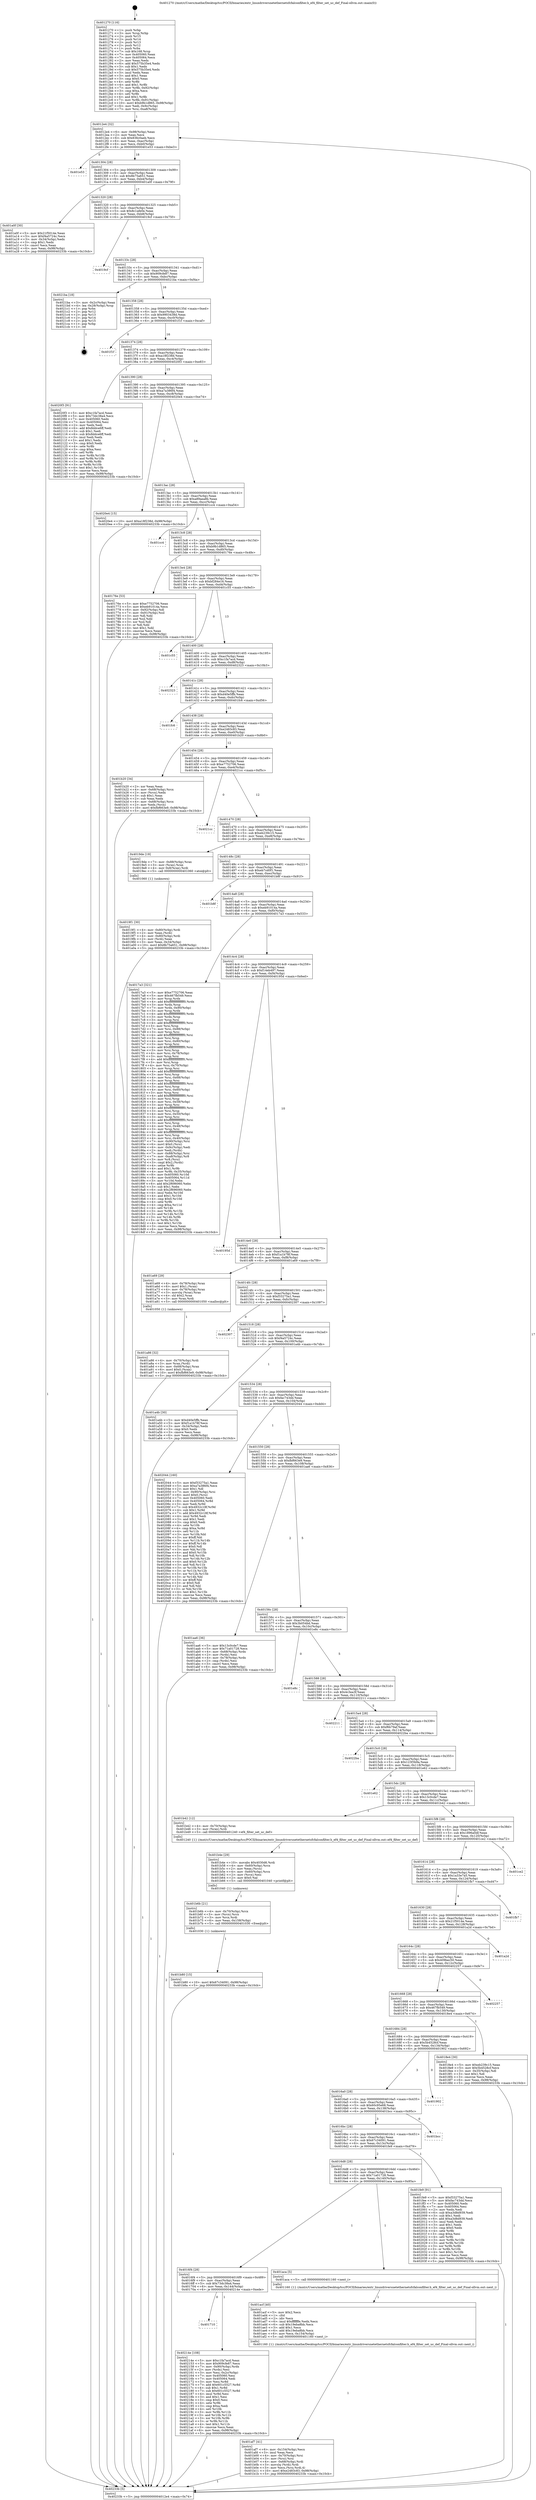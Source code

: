 digraph "0x401270" {
  label = "0x401270 (/mnt/c/Users/mathe/Desktop/tcc/POCII/binaries/extr_linuxdriversnetethernetsfcfalconfilter.h_ef4_filter_set_uc_def_Final-ollvm.out::main(0))"
  labelloc = "t"
  node[shape=record]

  Entry [label="",width=0.3,height=0.3,shape=circle,fillcolor=black,style=filled]
  "0x4012e4" [label="{
     0x4012e4 [32]\l
     | [instrs]\l
     &nbsp;&nbsp;0x4012e4 \<+6\>: mov -0x98(%rbp),%eax\l
     &nbsp;&nbsp;0x4012ea \<+2\>: mov %eax,%ecx\l
     &nbsp;&nbsp;0x4012ec \<+6\>: sub $0x836c0aeb,%ecx\l
     &nbsp;&nbsp;0x4012f2 \<+6\>: mov %eax,-0xac(%rbp)\l
     &nbsp;&nbsp;0x4012f8 \<+6\>: mov %ecx,-0xb0(%rbp)\l
     &nbsp;&nbsp;0x4012fe \<+6\>: je 0000000000401e53 \<main+0xbe3\>\l
  }"]
  "0x401e53" [label="{
     0x401e53\l
  }", style=dashed]
  "0x401304" [label="{
     0x401304 [28]\l
     | [instrs]\l
     &nbsp;&nbsp;0x401304 \<+5\>: jmp 0000000000401309 \<main+0x99\>\l
     &nbsp;&nbsp;0x401309 \<+6\>: mov -0xac(%rbp),%eax\l
     &nbsp;&nbsp;0x40130f \<+5\>: sub $0x8b75a651,%eax\l
     &nbsp;&nbsp;0x401314 \<+6\>: mov %eax,-0xb4(%rbp)\l
     &nbsp;&nbsp;0x40131a \<+6\>: je 0000000000401a0f \<main+0x79f\>\l
  }"]
  Exit [label="",width=0.3,height=0.3,shape=circle,fillcolor=black,style=filled,peripheries=2]
  "0x401a0f" [label="{
     0x401a0f [30]\l
     | [instrs]\l
     &nbsp;&nbsp;0x401a0f \<+5\>: mov $0x21f5014e,%eax\l
     &nbsp;&nbsp;0x401a14 \<+5\>: mov $0xf4a5724c,%ecx\l
     &nbsp;&nbsp;0x401a19 \<+3\>: mov -0x34(%rbp),%edx\l
     &nbsp;&nbsp;0x401a1c \<+3\>: cmp $0x1,%edx\l
     &nbsp;&nbsp;0x401a1f \<+3\>: cmovl %ecx,%eax\l
     &nbsp;&nbsp;0x401a22 \<+6\>: mov %eax,-0x98(%rbp)\l
     &nbsp;&nbsp;0x401a28 \<+5\>: jmp 000000000040233b \<main+0x10cb\>\l
  }"]
  "0x401320" [label="{
     0x401320 [28]\l
     | [instrs]\l
     &nbsp;&nbsp;0x401320 \<+5\>: jmp 0000000000401325 \<main+0xb5\>\l
     &nbsp;&nbsp;0x401325 \<+6\>: mov -0xac(%rbp),%eax\l
     &nbsp;&nbsp;0x40132b \<+5\>: sub $0x8c1afe0e,%eax\l
     &nbsp;&nbsp;0x401330 \<+6\>: mov %eax,-0xb8(%rbp)\l
     &nbsp;&nbsp;0x401336 \<+6\>: je 00000000004019cf \<main+0x75f\>\l
  }"]
  "0x401710" [label="{
     0x401710\l
  }", style=dashed]
  "0x4019cf" [label="{
     0x4019cf\l
  }", style=dashed]
  "0x40133c" [label="{
     0x40133c [28]\l
     | [instrs]\l
     &nbsp;&nbsp;0x40133c \<+5\>: jmp 0000000000401341 \<main+0xd1\>\l
     &nbsp;&nbsp;0x401341 \<+6\>: mov -0xac(%rbp),%eax\l
     &nbsp;&nbsp;0x401347 \<+5\>: sub $0x909cfe87,%eax\l
     &nbsp;&nbsp;0x40134c \<+6\>: mov %eax,-0xbc(%rbp)\l
     &nbsp;&nbsp;0x401352 \<+6\>: je 00000000004021ba \<main+0xf4a\>\l
  }"]
  "0x40214e" [label="{
     0x40214e [108]\l
     | [instrs]\l
     &nbsp;&nbsp;0x40214e \<+5\>: mov $0xc1fa7acd,%eax\l
     &nbsp;&nbsp;0x402153 \<+5\>: mov $0x909cfe87,%ecx\l
     &nbsp;&nbsp;0x402158 \<+7\>: mov -0x90(%rbp),%rdx\l
     &nbsp;&nbsp;0x40215f \<+2\>: mov (%rdx),%esi\l
     &nbsp;&nbsp;0x402161 \<+3\>: mov %esi,-0x2c(%rbp)\l
     &nbsp;&nbsp;0x402164 \<+7\>: mov 0x405060,%esi\l
     &nbsp;&nbsp;0x40216b \<+7\>: mov 0x405064,%edi\l
     &nbsp;&nbsp;0x402172 \<+3\>: mov %esi,%r8d\l
     &nbsp;&nbsp;0x402175 \<+7\>: add $0x601c5527,%r8d\l
     &nbsp;&nbsp;0x40217c \<+4\>: sub $0x1,%r8d\l
     &nbsp;&nbsp;0x402180 \<+7\>: sub $0x601c5527,%r8d\l
     &nbsp;&nbsp;0x402187 \<+4\>: imul %r8d,%esi\l
     &nbsp;&nbsp;0x40218b \<+3\>: and $0x1,%esi\l
     &nbsp;&nbsp;0x40218e \<+3\>: cmp $0x0,%esi\l
     &nbsp;&nbsp;0x402191 \<+4\>: sete %r9b\l
     &nbsp;&nbsp;0x402195 \<+3\>: cmp $0xa,%edi\l
     &nbsp;&nbsp;0x402198 \<+4\>: setl %r10b\l
     &nbsp;&nbsp;0x40219c \<+3\>: mov %r9b,%r11b\l
     &nbsp;&nbsp;0x40219f \<+3\>: and %r10b,%r11b\l
     &nbsp;&nbsp;0x4021a2 \<+3\>: xor %r10b,%r9b\l
     &nbsp;&nbsp;0x4021a5 \<+3\>: or %r9b,%r11b\l
     &nbsp;&nbsp;0x4021a8 \<+4\>: test $0x1,%r11b\l
     &nbsp;&nbsp;0x4021ac \<+3\>: cmovne %ecx,%eax\l
     &nbsp;&nbsp;0x4021af \<+6\>: mov %eax,-0x98(%rbp)\l
     &nbsp;&nbsp;0x4021b5 \<+5\>: jmp 000000000040233b \<main+0x10cb\>\l
  }"]
  "0x4021ba" [label="{
     0x4021ba [18]\l
     | [instrs]\l
     &nbsp;&nbsp;0x4021ba \<+3\>: mov -0x2c(%rbp),%eax\l
     &nbsp;&nbsp;0x4021bd \<+4\>: lea -0x28(%rbp),%rsp\l
     &nbsp;&nbsp;0x4021c1 \<+1\>: pop %rbx\l
     &nbsp;&nbsp;0x4021c2 \<+2\>: pop %r12\l
     &nbsp;&nbsp;0x4021c4 \<+2\>: pop %r13\l
     &nbsp;&nbsp;0x4021c6 \<+2\>: pop %r14\l
     &nbsp;&nbsp;0x4021c8 \<+2\>: pop %r15\l
     &nbsp;&nbsp;0x4021ca \<+1\>: pop %rbp\l
     &nbsp;&nbsp;0x4021cb \<+1\>: ret\l
  }"]
  "0x401358" [label="{
     0x401358 [28]\l
     | [instrs]\l
     &nbsp;&nbsp;0x401358 \<+5\>: jmp 000000000040135d \<main+0xed\>\l
     &nbsp;&nbsp;0x40135d \<+6\>: mov -0xac(%rbp),%eax\l
     &nbsp;&nbsp;0x401363 \<+5\>: sub $0x9903438d,%eax\l
     &nbsp;&nbsp;0x401368 \<+6\>: mov %eax,-0xc0(%rbp)\l
     &nbsp;&nbsp;0x40136e \<+6\>: je 0000000000401f1f \<main+0xcaf\>\l
  }"]
  "0x401b80" [label="{
     0x401b80 [15]\l
     | [instrs]\l
     &nbsp;&nbsp;0x401b80 \<+10\>: movl $0x67c34091,-0x98(%rbp)\l
     &nbsp;&nbsp;0x401b8a \<+5\>: jmp 000000000040233b \<main+0x10cb\>\l
  }"]
  "0x401f1f" [label="{
     0x401f1f\l
  }", style=dashed]
  "0x401374" [label="{
     0x401374 [28]\l
     | [instrs]\l
     &nbsp;&nbsp;0x401374 \<+5\>: jmp 0000000000401379 \<main+0x109\>\l
     &nbsp;&nbsp;0x401379 \<+6\>: mov -0xac(%rbp),%eax\l
     &nbsp;&nbsp;0x40137f \<+5\>: sub $0xa18f238d,%eax\l
     &nbsp;&nbsp;0x401384 \<+6\>: mov %eax,-0xc4(%rbp)\l
     &nbsp;&nbsp;0x40138a \<+6\>: je 00000000004020f3 \<main+0xe83\>\l
  }"]
  "0x401b6b" [label="{
     0x401b6b [21]\l
     | [instrs]\l
     &nbsp;&nbsp;0x401b6b \<+4\>: mov -0x70(%rbp),%rcx\l
     &nbsp;&nbsp;0x401b6f \<+3\>: mov (%rcx),%rcx\l
     &nbsp;&nbsp;0x401b72 \<+3\>: mov %rcx,%rdi\l
     &nbsp;&nbsp;0x401b75 \<+6\>: mov %eax,-0x158(%rbp)\l
     &nbsp;&nbsp;0x401b7b \<+5\>: call 0000000000401030 \<free@plt\>\l
     | [calls]\l
     &nbsp;&nbsp;0x401030 \{1\} (unknown)\l
  }"]
  "0x4020f3" [label="{
     0x4020f3 [91]\l
     | [instrs]\l
     &nbsp;&nbsp;0x4020f3 \<+5\>: mov $0xc1fa7acd,%eax\l
     &nbsp;&nbsp;0x4020f8 \<+5\>: mov $0x73dc38a4,%ecx\l
     &nbsp;&nbsp;0x4020fd \<+7\>: mov 0x405060,%edx\l
     &nbsp;&nbsp;0x402104 \<+7\>: mov 0x405064,%esi\l
     &nbsp;&nbsp;0x40210b \<+2\>: mov %edx,%edi\l
     &nbsp;&nbsp;0x40210d \<+6\>: add $0x8ddce6ff,%edi\l
     &nbsp;&nbsp;0x402113 \<+3\>: sub $0x1,%edi\l
     &nbsp;&nbsp;0x402116 \<+6\>: sub $0x8ddce6ff,%edi\l
     &nbsp;&nbsp;0x40211c \<+3\>: imul %edi,%edx\l
     &nbsp;&nbsp;0x40211f \<+3\>: and $0x1,%edx\l
     &nbsp;&nbsp;0x402122 \<+3\>: cmp $0x0,%edx\l
     &nbsp;&nbsp;0x402125 \<+4\>: sete %r8b\l
     &nbsp;&nbsp;0x402129 \<+3\>: cmp $0xa,%esi\l
     &nbsp;&nbsp;0x40212c \<+4\>: setl %r9b\l
     &nbsp;&nbsp;0x402130 \<+3\>: mov %r8b,%r10b\l
     &nbsp;&nbsp;0x402133 \<+3\>: and %r9b,%r10b\l
     &nbsp;&nbsp;0x402136 \<+3\>: xor %r9b,%r8b\l
     &nbsp;&nbsp;0x402139 \<+3\>: or %r8b,%r10b\l
     &nbsp;&nbsp;0x40213c \<+4\>: test $0x1,%r10b\l
     &nbsp;&nbsp;0x402140 \<+3\>: cmovne %ecx,%eax\l
     &nbsp;&nbsp;0x402143 \<+6\>: mov %eax,-0x98(%rbp)\l
     &nbsp;&nbsp;0x402149 \<+5\>: jmp 000000000040233b \<main+0x10cb\>\l
  }"]
  "0x401390" [label="{
     0x401390 [28]\l
     | [instrs]\l
     &nbsp;&nbsp;0x401390 \<+5\>: jmp 0000000000401395 \<main+0x125\>\l
     &nbsp;&nbsp;0x401395 \<+6\>: mov -0xac(%rbp),%eax\l
     &nbsp;&nbsp;0x40139b \<+5\>: sub $0xa7a386f4,%eax\l
     &nbsp;&nbsp;0x4013a0 \<+6\>: mov %eax,-0xc8(%rbp)\l
     &nbsp;&nbsp;0x4013a6 \<+6\>: je 00000000004020e4 \<main+0xe74\>\l
  }"]
  "0x401b4e" [label="{
     0x401b4e [29]\l
     | [instrs]\l
     &nbsp;&nbsp;0x401b4e \<+10\>: movabs $0x4030d6,%rdi\l
     &nbsp;&nbsp;0x401b58 \<+4\>: mov -0x60(%rbp),%rcx\l
     &nbsp;&nbsp;0x401b5c \<+2\>: mov %eax,(%rcx)\l
     &nbsp;&nbsp;0x401b5e \<+4\>: mov -0x60(%rbp),%rcx\l
     &nbsp;&nbsp;0x401b62 \<+2\>: mov (%rcx),%esi\l
     &nbsp;&nbsp;0x401b64 \<+2\>: mov $0x0,%al\l
     &nbsp;&nbsp;0x401b66 \<+5\>: call 0000000000401040 \<printf@plt\>\l
     | [calls]\l
     &nbsp;&nbsp;0x401040 \{1\} (unknown)\l
  }"]
  "0x4020e4" [label="{
     0x4020e4 [15]\l
     | [instrs]\l
     &nbsp;&nbsp;0x4020e4 \<+10\>: movl $0xa18f238d,-0x98(%rbp)\l
     &nbsp;&nbsp;0x4020ee \<+5\>: jmp 000000000040233b \<main+0x10cb\>\l
  }"]
  "0x4013ac" [label="{
     0x4013ac [28]\l
     | [instrs]\l
     &nbsp;&nbsp;0x4013ac \<+5\>: jmp 00000000004013b1 \<main+0x141\>\l
     &nbsp;&nbsp;0x4013b1 \<+6\>: mov -0xac(%rbp),%eax\l
     &nbsp;&nbsp;0x4013b7 \<+5\>: sub $0xa89aea8b,%eax\l
     &nbsp;&nbsp;0x4013bc \<+6\>: mov %eax,-0xcc(%rbp)\l
     &nbsp;&nbsp;0x4013c2 \<+6\>: je 0000000000401cc4 \<main+0xa54\>\l
  }"]
  "0x401af7" [label="{
     0x401af7 [41]\l
     | [instrs]\l
     &nbsp;&nbsp;0x401af7 \<+6\>: mov -0x154(%rbp),%ecx\l
     &nbsp;&nbsp;0x401afd \<+3\>: imul %eax,%ecx\l
     &nbsp;&nbsp;0x401b00 \<+4\>: mov -0x70(%rbp),%rsi\l
     &nbsp;&nbsp;0x401b04 \<+3\>: mov (%rsi),%rsi\l
     &nbsp;&nbsp;0x401b07 \<+4\>: mov -0x68(%rbp),%rdi\l
     &nbsp;&nbsp;0x401b0b \<+3\>: movslq (%rdi),%rdi\l
     &nbsp;&nbsp;0x401b0e \<+3\>: mov %ecx,(%rsi,%rdi,4)\l
     &nbsp;&nbsp;0x401b11 \<+10\>: movl $0xe2483c83,-0x98(%rbp)\l
     &nbsp;&nbsp;0x401b1b \<+5\>: jmp 000000000040233b \<main+0x10cb\>\l
  }"]
  "0x401cc4" [label="{
     0x401cc4\l
  }", style=dashed]
  "0x4013c8" [label="{
     0x4013c8 [28]\l
     | [instrs]\l
     &nbsp;&nbsp;0x4013c8 \<+5\>: jmp 00000000004013cd \<main+0x15d\>\l
     &nbsp;&nbsp;0x4013cd \<+6\>: mov -0xac(%rbp),%eax\l
     &nbsp;&nbsp;0x4013d3 \<+5\>: sub $0xb9b1d865,%eax\l
     &nbsp;&nbsp;0x4013d8 \<+6\>: mov %eax,-0xd0(%rbp)\l
     &nbsp;&nbsp;0x4013de \<+6\>: je 000000000040176e \<main+0x4fe\>\l
  }"]
  "0x401acf" [label="{
     0x401acf [40]\l
     | [instrs]\l
     &nbsp;&nbsp;0x401acf \<+5\>: mov $0x2,%ecx\l
     &nbsp;&nbsp;0x401ad4 \<+1\>: cltd\l
     &nbsp;&nbsp;0x401ad5 \<+2\>: idiv %ecx\l
     &nbsp;&nbsp;0x401ad7 \<+6\>: imul $0xfffffffe,%edx,%ecx\l
     &nbsp;&nbsp;0x401add \<+6\>: sub $0x19eba8bb,%ecx\l
     &nbsp;&nbsp;0x401ae3 \<+3\>: add $0x1,%ecx\l
     &nbsp;&nbsp;0x401ae6 \<+6\>: add $0x19eba8bb,%ecx\l
     &nbsp;&nbsp;0x401aec \<+6\>: mov %ecx,-0x154(%rbp)\l
     &nbsp;&nbsp;0x401af2 \<+5\>: call 0000000000401160 \<next_i\>\l
     | [calls]\l
     &nbsp;&nbsp;0x401160 \{1\} (/mnt/c/Users/mathe/Desktop/tcc/POCII/binaries/extr_linuxdriversnetethernetsfcfalconfilter.h_ef4_filter_set_uc_def_Final-ollvm.out::next_i)\l
  }"]
  "0x40176e" [label="{
     0x40176e [53]\l
     | [instrs]\l
     &nbsp;&nbsp;0x40176e \<+5\>: mov $0xe7752706,%eax\l
     &nbsp;&nbsp;0x401773 \<+5\>: mov $0xeb91014a,%ecx\l
     &nbsp;&nbsp;0x401778 \<+6\>: mov -0x92(%rbp),%dl\l
     &nbsp;&nbsp;0x40177e \<+7\>: mov -0x91(%rbp),%sil\l
     &nbsp;&nbsp;0x401785 \<+3\>: mov %dl,%dil\l
     &nbsp;&nbsp;0x401788 \<+3\>: and %sil,%dil\l
     &nbsp;&nbsp;0x40178b \<+3\>: xor %sil,%dl\l
     &nbsp;&nbsp;0x40178e \<+3\>: or %dl,%dil\l
     &nbsp;&nbsp;0x401791 \<+4\>: test $0x1,%dil\l
     &nbsp;&nbsp;0x401795 \<+3\>: cmovne %ecx,%eax\l
     &nbsp;&nbsp;0x401798 \<+6\>: mov %eax,-0x98(%rbp)\l
     &nbsp;&nbsp;0x40179e \<+5\>: jmp 000000000040233b \<main+0x10cb\>\l
  }"]
  "0x4013e4" [label="{
     0x4013e4 [28]\l
     | [instrs]\l
     &nbsp;&nbsp;0x4013e4 \<+5\>: jmp 00000000004013e9 \<main+0x179\>\l
     &nbsp;&nbsp;0x4013e9 \<+6\>: mov -0xac(%rbp),%eax\l
     &nbsp;&nbsp;0x4013ef \<+5\>: sub $0xbf284e16,%eax\l
     &nbsp;&nbsp;0x4013f4 \<+6\>: mov %eax,-0xd4(%rbp)\l
     &nbsp;&nbsp;0x4013fa \<+6\>: je 0000000000401c55 \<main+0x9e5\>\l
  }"]
  "0x40233b" [label="{
     0x40233b [5]\l
     | [instrs]\l
     &nbsp;&nbsp;0x40233b \<+5\>: jmp 00000000004012e4 \<main+0x74\>\l
  }"]
  "0x401270" [label="{
     0x401270 [116]\l
     | [instrs]\l
     &nbsp;&nbsp;0x401270 \<+1\>: push %rbp\l
     &nbsp;&nbsp;0x401271 \<+3\>: mov %rsp,%rbp\l
     &nbsp;&nbsp;0x401274 \<+2\>: push %r15\l
     &nbsp;&nbsp;0x401276 \<+2\>: push %r14\l
     &nbsp;&nbsp;0x401278 \<+2\>: push %r13\l
     &nbsp;&nbsp;0x40127a \<+2\>: push %r12\l
     &nbsp;&nbsp;0x40127c \<+1\>: push %rbx\l
     &nbsp;&nbsp;0x40127d \<+7\>: sub $0x168,%rsp\l
     &nbsp;&nbsp;0x401284 \<+7\>: mov 0x405060,%eax\l
     &nbsp;&nbsp;0x40128b \<+7\>: mov 0x405064,%ecx\l
     &nbsp;&nbsp;0x401292 \<+2\>: mov %eax,%edx\l
     &nbsp;&nbsp;0x401294 \<+6\>: add $0x575b35e4,%edx\l
     &nbsp;&nbsp;0x40129a \<+3\>: sub $0x1,%edx\l
     &nbsp;&nbsp;0x40129d \<+6\>: sub $0x575b35e4,%edx\l
     &nbsp;&nbsp;0x4012a3 \<+3\>: imul %edx,%eax\l
     &nbsp;&nbsp;0x4012a6 \<+3\>: and $0x1,%eax\l
     &nbsp;&nbsp;0x4012a9 \<+3\>: cmp $0x0,%eax\l
     &nbsp;&nbsp;0x4012ac \<+4\>: sete %r8b\l
     &nbsp;&nbsp;0x4012b0 \<+4\>: and $0x1,%r8b\l
     &nbsp;&nbsp;0x4012b4 \<+7\>: mov %r8b,-0x92(%rbp)\l
     &nbsp;&nbsp;0x4012bb \<+3\>: cmp $0xa,%ecx\l
     &nbsp;&nbsp;0x4012be \<+4\>: setl %r8b\l
     &nbsp;&nbsp;0x4012c2 \<+4\>: and $0x1,%r8b\l
     &nbsp;&nbsp;0x4012c6 \<+7\>: mov %r8b,-0x91(%rbp)\l
     &nbsp;&nbsp;0x4012cd \<+10\>: movl $0xb9b1d865,-0x98(%rbp)\l
     &nbsp;&nbsp;0x4012d7 \<+6\>: mov %edi,-0x9c(%rbp)\l
     &nbsp;&nbsp;0x4012dd \<+7\>: mov %rsi,-0xa8(%rbp)\l
  }"]
  "0x4016f4" [label="{
     0x4016f4 [28]\l
     | [instrs]\l
     &nbsp;&nbsp;0x4016f4 \<+5\>: jmp 00000000004016f9 \<main+0x489\>\l
     &nbsp;&nbsp;0x4016f9 \<+6\>: mov -0xac(%rbp),%eax\l
     &nbsp;&nbsp;0x4016ff \<+5\>: sub $0x73dc38a4,%eax\l
     &nbsp;&nbsp;0x401704 \<+6\>: mov %eax,-0x144(%rbp)\l
     &nbsp;&nbsp;0x40170a \<+6\>: je 000000000040214e \<main+0xede\>\l
  }"]
  "0x401c55" [label="{
     0x401c55\l
  }", style=dashed]
  "0x401400" [label="{
     0x401400 [28]\l
     | [instrs]\l
     &nbsp;&nbsp;0x401400 \<+5\>: jmp 0000000000401405 \<main+0x195\>\l
     &nbsp;&nbsp;0x401405 \<+6\>: mov -0xac(%rbp),%eax\l
     &nbsp;&nbsp;0x40140b \<+5\>: sub $0xc1fa7acd,%eax\l
     &nbsp;&nbsp;0x401410 \<+6\>: mov %eax,-0xd8(%rbp)\l
     &nbsp;&nbsp;0x401416 \<+6\>: je 0000000000402323 \<main+0x10b3\>\l
  }"]
  "0x401aca" [label="{
     0x401aca [5]\l
     | [instrs]\l
     &nbsp;&nbsp;0x401aca \<+5\>: call 0000000000401160 \<next_i\>\l
     | [calls]\l
     &nbsp;&nbsp;0x401160 \{1\} (/mnt/c/Users/mathe/Desktop/tcc/POCII/binaries/extr_linuxdriversnetethernetsfcfalconfilter.h_ef4_filter_set_uc_def_Final-ollvm.out::next_i)\l
  }"]
  "0x402323" [label="{
     0x402323\l
  }", style=dashed]
  "0x40141c" [label="{
     0x40141c [28]\l
     | [instrs]\l
     &nbsp;&nbsp;0x40141c \<+5\>: jmp 0000000000401421 \<main+0x1b1\>\l
     &nbsp;&nbsp;0x401421 \<+6\>: mov -0xac(%rbp),%eax\l
     &nbsp;&nbsp;0x401427 \<+5\>: sub $0xd40e5ffb,%eax\l
     &nbsp;&nbsp;0x40142c \<+6\>: mov %eax,-0xdc(%rbp)\l
     &nbsp;&nbsp;0x401432 \<+6\>: je 0000000000401fc6 \<main+0xd56\>\l
  }"]
  "0x4016d8" [label="{
     0x4016d8 [28]\l
     | [instrs]\l
     &nbsp;&nbsp;0x4016d8 \<+5\>: jmp 00000000004016dd \<main+0x46d\>\l
     &nbsp;&nbsp;0x4016dd \<+6\>: mov -0xac(%rbp),%eax\l
     &nbsp;&nbsp;0x4016e3 \<+5\>: sub $0x71a01728,%eax\l
     &nbsp;&nbsp;0x4016e8 \<+6\>: mov %eax,-0x140(%rbp)\l
     &nbsp;&nbsp;0x4016ee \<+6\>: je 0000000000401aca \<main+0x85a\>\l
  }"]
  "0x401fc6" [label="{
     0x401fc6\l
  }", style=dashed]
  "0x401438" [label="{
     0x401438 [28]\l
     | [instrs]\l
     &nbsp;&nbsp;0x401438 \<+5\>: jmp 000000000040143d \<main+0x1cd\>\l
     &nbsp;&nbsp;0x40143d \<+6\>: mov -0xac(%rbp),%eax\l
     &nbsp;&nbsp;0x401443 \<+5\>: sub $0xe2483c83,%eax\l
     &nbsp;&nbsp;0x401448 \<+6\>: mov %eax,-0xe0(%rbp)\l
     &nbsp;&nbsp;0x40144e \<+6\>: je 0000000000401b20 \<main+0x8b0\>\l
  }"]
  "0x401fe9" [label="{
     0x401fe9 [91]\l
     | [instrs]\l
     &nbsp;&nbsp;0x401fe9 \<+5\>: mov $0xf33275a1,%eax\l
     &nbsp;&nbsp;0x401fee \<+5\>: mov $0xfac743dd,%ecx\l
     &nbsp;&nbsp;0x401ff3 \<+7\>: mov 0x405060,%edx\l
     &nbsp;&nbsp;0x401ffa \<+7\>: mov 0x405064,%esi\l
     &nbsp;&nbsp;0x402001 \<+2\>: mov %edx,%edi\l
     &nbsp;&nbsp;0x402003 \<+6\>: sub $0xa3d8d939,%edi\l
     &nbsp;&nbsp;0x402009 \<+3\>: sub $0x1,%edi\l
     &nbsp;&nbsp;0x40200c \<+6\>: add $0xa3d8d939,%edi\l
     &nbsp;&nbsp;0x402012 \<+3\>: imul %edi,%edx\l
     &nbsp;&nbsp;0x402015 \<+3\>: and $0x1,%edx\l
     &nbsp;&nbsp;0x402018 \<+3\>: cmp $0x0,%edx\l
     &nbsp;&nbsp;0x40201b \<+4\>: sete %r8b\l
     &nbsp;&nbsp;0x40201f \<+3\>: cmp $0xa,%esi\l
     &nbsp;&nbsp;0x402022 \<+4\>: setl %r9b\l
     &nbsp;&nbsp;0x402026 \<+3\>: mov %r8b,%r10b\l
     &nbsp;&nbsp;0x402029 \<+3\>: and %r9b,%r10b\l
     &nbsp;&nbsp;0x40202c \<+3\>: xor %r9b,%r8b\l
     &nbsp;&nbsp;0x40202f \<+3\>: or %r8b,%r10b\l
     &nbsp;&nbsp;0x402032 \<+4\>: test $0x1,%r10b\l
     &nbsp;&nbsp;0x402036 \<+3\>: cmovne %ecx,%eax\l
     &nbsp;&nbsp;0x402039 \<+6\>: mov %eax,-0x98(%rbp)\l
     &nbsp;&nbsp;0x40203f \<+5\>: jmp 000000000040233b \<main+0x10cb\>\l
  }"]
  "0x401b20" [label="{
     0x401b20 [34]\l
     | [instrs]\l
     &nbsp;&nbsp;0x401b20 \<+2\>: xor %eax,%eax\l
     &nbsp;&nbsp;0x401b22 \<+4\>: mov -0x68(%rbp),%rcx\l
     &nbsp;&nbsp;0x401b26 \<+2\>: mov (%rcx),%edx\l
     &nbsp;&nbsp;0x401b28 \<+3\>: sub $0x1,%eax\l
     &nbsp;&nbsp;0x401b2b \<+2\>: sub %eax,%edx\l
     &nbsp;&nbsp;0x401b2d \<+4\>: mov -0x68(%rbp),%rcx\l
     &nbsp;&nbsp;0x401b31 \<+2\>: mov %edx,(%rcx)\l
     &nbsp;&nbsp;0x401b33 \<+10\>: movl $0xfbf663e9,-0x98(%rbp)\l
     &nbsp;&nbsp;0x401b3d \<+5\>: jmp 000000000040233b \<main+0x10cb\>\l
  }"]
  "0x401454" [label="{
     0x401454 [28]\l
     | [instrs]\l
     &nbsp;&nbsp;0x401454 \<+5\>: jmp 0000000000401459 \<main+0x1e9\>\l
     &nbsp;&nbsp;0x401459 \<+6\>: mov -0xac(%rbp),%eax\l
     &nbsp;&nbsp;0x40145f \<+5\>: sub $0xe7752706,%eax\l
     &nbsp;&nbsp;0x401464 \<+6\>: mov %eax,-0xe4(%rbp)\l
     &nbsp;&nbsp;0x40146a \<+6\>: je 00000000004021cc \<main+0xf5c\>\l
  }"]
  "0x4016bc" [label="{
     0x4016bc [28]\l
     | [instrs]\l
     &nbsp;&nbsp;0x4016bc \<+5\>: jmp 00000000004016c1 \<main+0x451\>\l
     &nbsp;&nbsp;0x4016c1 \<+6\>: mov -0xac(%rbp),%eax\l
     &nbsp;&nbsp;0x4016c7 \<+5\>: sub $0x67c34091,%eax\l
     &nbsp;&nbsp;0x4016cc \<+6\>: mov %eax,-0x13c(%rbp)\l
     &nbsp;&nbsp;0x4016d2 \<+6\>: je 0000000000401fe9 \<main+0xd79\>\l
  }"]
  "0x4021cc" [label="{
     0x4021cc\l
  }", style=dashed]
  "0x401470" [label="{
     0x401470 [28]\l
     | [instrs]\l
     &nbsp;&nbsp;0x401470 \<+5\>: jmp 0000000000401475 \<main+0x205\>\l
     &nbsp;&nbsp;0x401475 \<+6\>: mov -0xac(%rbp),%eax\l
     &nbsp;&nbsp;0x40147b \<+5\>: sub $0xeb239c15,%eax\l
     &nbsp;&nbsp;0x401480 \<+6\>: mov %eax,-0xe8(%rbp)\l
     &nbsp;&nbsp;0x401486 \<+6\>: je 00000000004019de \<main+0x76e\>\l
  }"]
  "0x401bcc" [label="{
     0x401bcc\l
  }", style=dashed]
  "0x4019de" [label="{
     0x4019de [19]\l
     | [instrs]\l
     &nbsp;&nbsp;0x4019de \<+7\>: mov -0x88(%rbp),%rax\l
     &nbsp;&nbsp;0x4019e5 \<+3\>: mov (%rax),%rax\l
     &nbsp;&nbsp;0x4019e8 \<+4\>: mov 0x8(%rax),%rdi\l
     &nbsp;&nbsp;0x4019ec \<+5\>: call 0000000000401060 \<atoi@plt\>\l
     | [calls]\l
     &nbsp;&nbsp;0x401060 \{1\} (unknown)\l
  }"]
  "0x40148c" [label="{
     0x40148c [28]\l
     | [instrs]\l
     &nbsp;&nbsp;0x40148c \<+5\>: jmp 0000000000401491 \<main+0x221\>\l
     &nbsp;&nbsp;0x401491 \<+6\>: mov -0xac(%rbp),%eax\l
     &nbsp;&nbsp;0x401497 \<+5\>: sub $0xeb7cd0f1,%eax\l
     &nbsp;&nbsp;0x40149c \<+6\>: mov %eax,-0xec(%rbp)\l
     &nbsp;&nbsp;0x4014a2 \<+6\>: je 0000000000401b8f \<main+0x91f\>\l
  }"]
  "0x4016a0" [label="{
     0x4016a0 [28]\l
     | [instrs]\l
     &nbsp;&nbsp;0x4016a0 \<+5\>: jmp 00000000004016a5 \<main+0x435\>\l
     &nbsp;&nbsp;0x4016a5 \<+6\>: mov -0xac(%rbp),%eax\l
     &nbsp;&nbsp;0x4016ab \<+5\>: sub $0x60c95e68,%eax\l
     &nbsp;&nbsp;0x4016b0 \<+6\>: mov %eax,-0x138(%rbp)\l
     &nbsp;&nbsp;0x4016b6 \<+6\>: je 0000000000401bcc \<main+0x95c\>\l
  }"]
  "0x401b8f" [label="{
     0x401b8f\l
  }", style=dashed]
  "0x4014a8" [label="{
     0x4014a8 [28]\l
     | [instrs]\l
     &nbsp;&nbsp;0x4014a8 \<+5\>: jmp 00000000004014ad \<main+0x23d\>\l
     &nbsp;&nbsp;0x4014ad \<+6\>: mov -0xac(%rbp),%eax\l
     &nbsp;&nbsp;0x4014b3 \<+5\>: sub $0xeb91014a,%eax\l
     &nbsp;&nbsp;0x4014b8 \<+6\>: mov %eax,-0xf0(%rbp)\l
     &nbsp;&nbsp;0x4014be \<+6\>: je 00000000004017a3 \<main+0x533\>\l
  }"]
  "0x401902" [label="{
     0x401902\l
  }", style=dashed]
  "0x4017a3" [label="{
     0x4017a3 [321]\l
     | [instrs]\l
     &nbsp;&nbsp;0x4017a3 \<+5\>: mov $0xe7752706,%eax\l
     &nbsp;&nbsp;0x4017a8 \<+5\>: mov $0x467fb549,%ecx\l
     &nbsp;&nbsp;0x4017ad \<+3\>: mov %rsp,%rdx\l
     &nbsp;&nbsp;0x4017b0 \<+4\>: add $0xfffffffffffffff0,%rdx\l
     &nbsp;&nbsp;0x4017b4 \<+3\>: mov %rdx,%rsp\l
     &nbsp;&nbsp;0x4017b7 \<+7\>: mov %rdx,-0x90(%rbp)\l
     &nbsp;&nbsp;0x4017be \<+3\>: mov %rsp,%rdx\l
     &nbsp;&nbsp;0x4017c1 \<+4\>: add $0xfffffffffffffff0,%rdx\l
     &nbsp;&nbsp;0x4017c5 \<+3\>: mov %rdx,%rsp\l
     &nbsp;&nbsp;0x4017c8 \<+3\>: mov %rsp,%rsi\l
     &nbsp;&nbsp;0x4017cb \<+4\>: add $0xfffffffffffffff0,%rsi\l
     &nbsp;&nbsp;0x4017cf \<+3\>: mov %rsi,%rsp\l
     &nbsp;&nbsp;0x4017d2 \<+7\>: mov %rsi,-0x88(%rbp)\l
     &nbsp;&nbsp;0x4017d9 \<+3\>: mov %rsp,%rsi\l
     &nbsp;&nbsp;0x4017dc \<+4\>: add $0xfffffffffffffff0,%rsi\l
     &nbsp;&nbsp;0x4017e0 \<+3\>: mov %rsi,%rsp\l
     &nbsp;&nbsp;0x4017e3 \<+4\>: mov %rsi,-0x80(%rbp)\l
     &nbsp;&nbsp;0x4017e7 \<+3\>: mov %rsp,%rsi\l
     &nbsp;&nbsp;0x4017ea \<+4\>: add $0xfffffffffffffff0,%rsi\l
     &nbsp;&nbsp;0x4017ee \<+3\>: mov %rsi,%rsp\l
     &nbsp;&nbsp;0x4017f1 \<+4\>: mov %rsi,-0x78(%rbp)\l
     &nbsp;&nbsp;0x4017f5 \<+3\>: mov %rsp,%rsi\l
     &nbsp;&nbsp;0x4017f8 \<+4\>: add $0xfffffffffffffff0,%rsi\l
     &nbsp;&nbsp;0x4017fc \<+3\>: mov %rsi,%rsp\l
     &nbsp;&nbsp;0x4017ff \<+4\>: mov %rsi,-0x70(%rbp)\l
     &nbsp;&nbsp;0x401803 \<+3\>: mov %rsp,%rsi\l
     &nbsp;&nbsp;0x401806 \<+4\>: add $0xfffffffffffffff0,%rsi\l
     &nbsp;&nbsp;0x40180a \<+3\>: mov %rsi,%rsp\l
     &nbsp;&nbsp;0x40180d \<+4\>: mov %rsi,-0x68(%rbp)\l
     &nbsp;&nbsp;0x401811 \<+3\>: mov %rsp,%rsi\l
     &nbsp;&nbsp;0x401814 \<+4\>: add $0xfffffffffffffff0,%rsi\l
     &nbsp;&nbsp;0x401818 \<+3\>: mov %rsi,%rsp\l
     &nbsp;&nbsp;0x40181b \<+4\>: mov %rsi,-0x60(%rbp)\l
     &nbsp;&nbsp;0x40181f \<+3\>: mov %rsp,%rsi\l
     &nbsp;&nbsp;0x401822 \<+4\>: add $0xfffffffffffffff0,%rsi\l
     &nbsp;&nbsp;0x401826 \<+3\>: mov %rsi,%rsp\l
     &nbsp;&nbsp;0x401829 \<+4\>: mov %rsi,-0x58(%rbp)\l
     &nbsp;&nbsp;0x40182d \<+3\>: mov %rsp,%rsi\l
     &nbsp;&nbsp;0x401830 \<+4\>: add $0xfffffffffffffff0,%rsi\l
     &nbsp;&nbsp;0x401834 \<+3\>: mov %rsi,%rsp\l
     &nbsp;&nbsp;0x401837 \<+4\>: mov %rsi,-0x50(%rbp)\l
     &nbsp;&nbsp;0x40183b \<+3\>: mov %rsp,%rsi\l
     &nbsp;&nbsp;0x40183e \<+4\>: add $0xfffffffffffffff0,%rsi\l
     &nbsp;&nbsp;0x401842 \<+3\>: mov %rsi,%rsp\l
     &nbsp;&nbsp;0x401845 \<+4\>: mov %rsi,-0x48(%rbp)\l
     &nbsp;&nbsp;0x401849 \<+3\>: mov %rsp,%rsi\l
     &nbsp;&nbsp;0x40184c \<+4\>: add $0xfffffffffffffff0,%rsi\l
     &nbsp;&nbsp;0x401850 \<+3\>: mov %rsi,%rsp\l
     &nbsp;&nbsp;0x401853 \<+4\>: mov %rsi,-0x40(%rbp)\l
     &nbsp;&nbsp;0x401857 \<+7\>: mov -0x90(%rbp),%rsi\l
     &nbsp;&nbsp;0x40185e \<+6\>: movl $0x0,(%rsi)\l
     &nbsp;&nbsp;0x401864 \<+6\>: mov -0x9c(%rbp),%edi\l
     &nbsp;&nbsp;0x40186a \<+2\>: mov %edi,(%rdx)\l
     &nbsp;&nbsp;0x40186c \<+7\>: mov -0x88(%rbp),%rsi\l
     &nbsp;&nbsp;0x401873 \<+7\>: mov -0xa8(%rbp),%r8\l
     &nbsp;&nbsp;0x40187a \<+3\>: mov %r8,(%rsi)\l
     &nbsp;&nbsp;0x40187d \<+3\>: cmpl $0x2,(%rdx)\l
     &nbsp;&nbsp;0x401880 \<+4\>: setne %r9b\l
     &nbsp;&nbsp;0x401884 \<+4\>: and $0x1,%r9b\l
     &nbsp;&nbsp;0x401888 \<+4\>: mov %r9b,-0x35(%rbp)\l
     &nbsp;&nbsp;0x40188c \<+8\>: mov 0x405060,%r10d\l
     &nbsp;&nbsp;0x401894 \<+8\>: mov 0x405064,%r11d\l
     &nbsp;&nbsp;0x40189c \<+3\>: mov %r10d,%ebx\l
     &nbsp;&nbsp;0x40189f \<+6\>: add $0x2f696060,%ebx\l
     &nbsp;&nbsp;0x4018a5 \<+3\>: sub $0x1,%ebx\l
     &nbsp;&nbsp;0x4018a8 \<+6\>: sub $0x2f696060,%ebx\l
     &nbsp;&nbsp;0x4018ae \<+4\>: imul %ebx,%r10d\l
     &nbsp;&nbsp;0x4018b2 \<+4\>: and $0x1,%r10d\l
     &nbsp;&nbsp;0x4018b6 \<+4\>: cmp $0x0,%r10d\l
     &nbsp;&nbsp;0x4018ba \<+4\>: sete %r9b\l
     &nbsp;&nbsp;0x4018be \<+4\>: cmp $0xa,%r11d\l
     &nbsp;&nbsp;0x4018c2 \<+4\>: setl %r14b\l
     &nbsp;&nbsp;0x4018c6 \<+3\>: mov %r9b,%r15b\l
     &nbsp;&nbsp;0x4018c9 \<+3\>: and %r14b,%r15b\l
     &nbsp;&nbsp;0x4018cc \<+3\>: xor %r14b,%r9b\l
     &nbsp;&nbsp;0x4018cf \<+3\>: or %r9b,%r15b\l
     &nbsp;&nbsp;0x4018d2 \<+4\>: test $0x1,%r15b\l
     &nbsp;&nbsp;0x4018d6 \<+3\>: cmovne %ecx,%eax\l
     &nbsp;&nbsp;0x4018d9 \<+6\>: mov %eax,-0x98(%rbp)\l
     &nbsp;&nbsp;0x4018df \<+5\>: jmp 000000000040233b \<main+0x10cb\>\l
  }"]
  "0x4014c4" [label="{
     0x4014c4 [28]\l
     | [instrs]\l
     &nbsp;&nbsp;0x4014c4 \<+5\>: jmp 00000000004014c9 \<main+0x259\>\l
     &nbsp;&nbsp;0x4014c9 \<+6\>: mov -0xac(%rbp),%eax\l
     &nbsp;&nbsp;0x4014cf \<+5\>: sub $0xf14eb497,%eax\l
     &nbsp;&nbsp;0x4014d4 \<+6\>: mov %eax,-0xf4(%rbp)\l
     &nbsp;&nbsp;0x4014da \<+6\>: je 000000000040195d \<main+0x6ed\>\l
  }"]
  "0x401a86" [label="{
     0x401a86 [32]\l
     | [instrs]\l
     &nbsp;&nbsp;0x401a86 \<+4\>: mov -0x70(%rbp),%rdi\l
     &nbsp;&nbsp;0x401a8a \<+3\>: mov %rax,(%rdi)\l
     &nbsp;&nbsp;0x401a8d \<+4\>: mov -0x68(%rbp),%rax\l
     &nbsp;&nbsp;0x401a91 \<+6\>: movl $0x0,(%rax)\l
     &nbsp;&nbsp;0x401a97 \<+10\>: movl $0xfbf663e9,-0x98(%rbp)\l
     &nbsp;&nbsp;0x401aa1 \<+5\>: jmp 000000000040233b \<main+0x10cb\>\l
  }"]
  "0x4019f1" [label="{
     0x4019f1 [30]\l
     | [instrs]\l
     &nbsp;&nbsp;0x4019f1 \<+4\>: mov -0x80(%rbp),%rdi\l
     &nbsp;&nbsp;0x4019f5 \<+2\>: mov %eax,(%rdi)\l
     &nbsp;&nbsp;0x4019f7 \<+4\>: mov -0x80(%rbp),%rdi\l
     &nbsp;&nbsp;0x4019fb \<+2\>: mov (%rdi),%eax\l
     &nbsp;&nbsp;0x4019fd \<+3\>: mov %eax,-0x34(%rbp)\l
     &nbsp;&nbsp;0x401a00 \<+10\>: movl $0x8b75a651,-0x98(%rbp)\l
     &nbsp;&nbsp;0x401a0a \<+5\>: jmp 000000000040233b \<main+0x10cb\>\l
  }"]
  "0x40195d" [label="{
     0x40195d\l
  }", style=dashed]
  "0x4014e0" [label="{
     0x4014e0 [28]\l
     | [instrs]\l
     &nbsp;&nbsp;0x4014e0 \<+5\>: jmp 00000000004014e5 \<main+0x275\>\l
     &nbsp;&nbsp;0x4014e5 \<+6\>: mov -0xac(%rbp),%eax\l
     &nbsp;&nbsp;0x4014eb \<+5\>: sub $0xf1a1b78f,%eax\l
     &nbsp;&nbsp;0x4014f0 \<+6\>: mov %eax,-0xf8(%rbp)\l
     &nbsp;&nbsp;0x4014f6 \<+6\>: je 0000000000401a69 \<main+0x7f9\>\l
  }"]
  "0x401684" [label="{
     0x401684 [28]\l
     | [instrs]\l
     &nbsp;&nbsp;0x401684 \<+5\>: jmp 0000000000401689 \<main+0x419\>\l
     &nbsp;&nbsp;0x401689 \<+6\>: mov -0xac(%rbp),%eax\l
     &nbsp;&nbsp;0x40168f \<+5\>: sub $0x5b4528cf,%eax\l
     &nbsp;&nbsp;0x401694 \<+6\>: mov %eax,-0x134(%rbp)\l
     &nbsp;&nbsp;0x40169a \<+6\>: je 0000000000401902 \<main+0x692\>\l
  }"]
  "0x401a69" [label="{
     0x401a69 [29]\l
     | [instrs]\l
     &nbsp;&nbsp;0x401a69 \<+4\>: mov -0x78(%rbp),%rax\l
     &nbsp;&nbsp;0x401a6d \<+6\>: movl $0x1,(%rax)\l
     &nbsp;&nbsp;0x401a73 \<+4\>: mov -0x78(%rbp),%rax\l
     &nbsp;&nbsp;0x401a77 \<+3\>: movslq (%rax),%rax\l
     &nbsp;&nbsp;0x401a7a \<+4\>: shl $0x2,%rax\l
     &nbsp;&nbsp;0x401a7e \<+3\>: mov %rax,%rdi\l
     &nbsp;&nbsp;0x401a81 \<+5\>: call 0000000000401050 \<malloc@plt\>\l
     | [calls]\l
     &nbsp;&nbsp;0x401050 \{1\} (unknown)\l
  }"]
  "0x4014fc" [label="{
     0x4014fc [28]\l
     | [instrs]\l
     &nbsp;&nbsp;0x4014fc \<+5\>: jmp 0000000000401501 \<main+0x291\>\l
     &nbsp;&nbsp;0x401501 \<+6\>: mov -0xac(%rbp),%eax\l
     &nbsp;&nbsp;0x401507 \<+5\>: sub $0xf33275a1,%eax\l
     &nbsp;&nbsp;0x40150c \<+6\>: mov %eax,-0xfc(%rbp)\l
     &nbsp;&nbsp;0x401512 \<+6\>: je 0000000000402307 \<main+0x1097\>\l
  }"]
  "0x4018e4" [label="{
     0x4018e4 [30]\l
     | [instrs]\l
     &nbsp;&nbsp;0x4018e4 \<+5\>: mov $0xeb239c15,%eax\l
     &nbsp;&nbsp;0x4018e9 \<+5\>: mov $0x5b4528cf,%ecx\l
     &nbsp;&nbsp;0x4018ee \<+3\>: mov -0x35(%rbp),%dl\l
     &nbsp;&nbsp;0x4018f1 \<+3\>: test $0x1,%dl\l
     &nbsp;&nbsp;0x4018f4 \<+3\>: cmovne %ecx,%eax\l
     &nbsp;&nbsp;0x4018f7 \<+6\>: mov %eax,-0x98(%rbp)\l
     &nbsp;&nbsp;0x4018fd \<+5\>: jmp 000000000040233b \<main+0x10cb\>\l
  }"]
  "0x402307" [label="{
     0x402307\l
  }", style=dashed]
  "0x401518" [label="{
     0x401518 [28]\l
     | [instrs]\l
     &nbsp;&nbsp;0x401518 \<+5\>: jmp 000000000040151d \<main+0x2ad\>\l
     &nbsp;&nbsp;0x40151d \<+6\>: mov -0xac(%rbp),%eax\l
     &nbsp;&nbsp;0x401523 \<+5\>: sub $0xf4a5724c,%eax\l
     &nbsp;&nbsp;0x401528 \<+6\>: mov %eax,-0x100(%rbp)\l
     &nbsp;&nbsp;0x40152e \<+6\>: je 0000000000401a4b \<main+0x7db\>\l
  }"]
  "0x401668" [label="{
     0x401668 [28]\l
     | [instrs]\l
     &nbsp;&nbsp;0x401668 \<+5\>: jmp 000000000040166d \<main+0x3fd\>\l
     &nbsp;&nbsp;0x40166d \<+6\>: mov -0xac(%rbp),%eax\l
     &nbsp;&nbsp;0x401673 \<+5\>: sub $0x467fb549,%eax\l
     &nbsp;&nbsp;0x401678 \<+6\>: mov %eax,-0x130(%rbp)\l
     &nbsp;&nbsp;0x40167e \<+6\>: je 00000000004018e4 \<main+0x674\>\l
  }"]
  "0x401a4b" [label="{
     0x401a4b [30]\l
     | [instrs]\l
     &nbsp;&nbsp;0x401a4b \<+5\>: mov $0xd40e5ffb,%eax\l
     &nbsp;&nbsp;0x401a50 \<+5\>: mov $0xf1a1b78f,%ecx\l
     &nbsp;&nbsp;0x401a55 \<+3\>: mov -0x34(%rbp),%edx\l
     &nbsp;&nbsp;0x401a58 \<+3\>: cmp $0x0,%edx\l
     &nbsp;&nbsp;0x401a5b \<+3\>: cmove %ecx,%eax\l
     &nbsp;&nbsp;0x401a5e \<+6\>: mov %eax,-0x98(%rbp)\l
     &nbsp;&nbsp;0x401a64 \<+5\>: jmp 000000000040233b \<main+0x10cb\>\l
  }"]
  "0x401534" [label="{
     0x401534 [28]\l
     | [instrs]\l
     &nbsp;&nbsp;0x401534 \<+5\>: jmp 0000000000401539 \<main+0x2c9\>\l
     &nbsp;&nbsp;0x401539 \<+6\>: mov -0xac(%rbp),%eax\l
     &nbsp;&nbsp;0x40153f \<+5\>: sub $0xfac743dd,%eax\l
     &nbsp;&nbsp;0x401544 \<+6\>: mov %eax,-0x104(%rbp)\l
     &nbsp;&nbsp;0x40154a \<+6\>: je 0000000000402044 \<main+0xdd4\>\l
  }"]
  "0x402257" [label="{
     0x402257\l
  }", style=dashed]
  "0x402044" [label="{
     0x402044 [160]\l
     | [instrs]\l
     &nbsp;&nbsp;0x402044 \<+5\>: mov $0xf33275a1,%eax\l
     &nbsp;&nbsp;0x402049 \<+5\>: mov $0xa7a386f4,%ecx\l
     &nbsp;&nbsp;0x40204e \<+2\>: mov $0x1,%dl\l
     &nbsp;&nbsp;0x402050 \<+7\>: mov -0x90(%rbp),%rsi\l
     &nbsp;&nbsp;0x402057 \<+6\>: movl $0x0,(%rsi)\l
     &nbsp;&nbsp;0x40205d \<+7\>: mov 0x405060,%edi\l
     &nbsp;&nbsp;0x402064 \<+8\>: mov 0x405064,%r8d\l
     &nbsp;&nbsp;0x40206c \<+3\>: mov %edi,%r9d\l
     &nbsp;&nbsp;0x40206f \<+7\>: sub $0x4932c18f,%r9d\l
     &nbsp;&nbsp;0x402076 \<+4\>: sub $0x1,%r9d\l
     &nbsp;&nbsp;0x40207a \<+7\>: add $0x4932c18f,%r9d\l
     &nbsp;&nbsp;0x402081 \<+4\>: imul %r9d,%edi\l
     &nbsp;&nbsp;0x402085 \<+3\>: and $0x1,%edi\l
     &nbsp;&nbsp;0x402088 \<+3\>: cmp $0x0,%edi\l
     &nbsp;&nbsp;0x40208b \<+4\>: sete %r10b\l
     &nbsp;&nbsp;0x40208f \<+4\>: cmp $0xa,%r8d\l
     &nbsp;&nbsp;0x402093 \<+4\>: setl %r11b\l
     &nbsp;&nbsp;0x402097 \<+3\>: mov %r10b,%bl\l
     &nbsp;&nbsp;0x40209a \<+3\>: xor $0xff,%bl\l
     &nbsp;&nbsp;0x40209d \<+3\>: mov %r11b,%r14b\l
     &nbsp;&nbsp;0x4020a0 \<+4\>: xor $0xff,%r14b\l
     &nbsp;&nbsp;0x4020a4 \<+3\>: xor $0x0,%dl\l
     &nbsp;&nbsp;0x4020a7 \<+3\>: mov %bl,%r15b\l
     &nbsp;&nbsp;0x4020aa \<+4\>: and $0x0,%r15b\l
     &nbsp;&nbsp;0x4020ae \<+3\>: and %dl,%r10b\l
     &nbsp;&nbsp;0x4020b1 \<+3\>: mov %r14b,%r12b\l
     &nbsp;&nbsp;0x4020b4 \<+4\>: and $0x0,%r12b\l
     &nbsp;&nbsp;0x4020b8 \<+3\>: and %dl,%r11b\l
     &nbsp;&nbsp;0x4020bb \<+3\>: or %r10b,%r15b\l
     &nbsp;&nbsp;0x4020be \<+3\>: or %r11b,%r12b\l
     &nbsp;&nbsp;0x4020c1 \<+3\>: xor %r12b,%r15b\l
     &nbsp;&nbsp;0x4020c4 \<+3\>: or %r14b,%bl\l
     &nbsp;&nbsp;0x4020c7 \<+3\>: xor $0xff,%bl\l
     &nbsp;&nbsp;0x4020ca \<+3\>: or $0x0,%dl\l
     &nbsp;&nbsp;0x4020cd \<+2\>: and %dl,%bl\l
     &nbsp;&nbsp;0x4020cf \<+3\>: or %bl,%r15b\l
     &nbsp;&nbsp;0x4020d2 \<+4\>: test $0x1,%r15b\l
     &nbsp;&nbsp;0x4020d6 \<+3\>: cmovne %ecx,%eax\l
     &nbsp;&nbsp;0x4020d9 \<+6\>: mov %eax,-0x98(%rbp)\l
     &nbsp;&nbsp;0x4020df \<+5\>: jmp 000000000040233b \<main+0x10cb\>\l
  }"]
  "0x401550" [label="{
     0x401550 [28]\l
     | [instrs]\l
     &nbsp;&nbsp;0x401550 \<+5\>: jmp 0000000000401555 \<main+0x2e5\>\l
     &nbsp;&nbsp;0x401555 \<+6\>: mov -0xac(%rbp),%eax\l
     &nbsp;&nbsp;0x40155b \<+5\>: sub $0xfbf663e9,%eax\l
     &nbsp;&nbsp;0x401560 \<+6\>: mov %eax,-0x108(%rbp)\l
     &nbsp;&nbsp;0x401566 \<+6\>: je 0000000000401aa6 \<main+0x836\>\l
  }"]
  "0x40164c" [label="{
     0x40164c [28]\l
     | [instrs]\l
     &nbsp;&nbsp;0x40164c \<+5\>: jmp 0000000000401651 \<main+0x3e1\>\l
     &nbsp;&nbsp;0x401651 \<+6\>: mov -0xac(%rbp),%eax\l
     &nbsp;&nbsp;0x401657 \<+5\>: sub $0x409bec50,%eax\l
     &nbsp;&nbsp;0x40165c \<+6\>: mov %eax,-0x12c(%rbp)\l
     &nbsp;&nbsp;0x401662 \<+6\>: je 0000000000402257 \<main+0xfe7\>\l
  }"]
  "0x401aa6" [label="{
     0x401aa6 [36]\l
     | [instrs]\l
     &nbsp;&nbsp;0x401aa6 \<+5\>: mov $0x13c0cde7,%eax\l
     &nbsp;&nbsp;0x401aab \<+5\>: mov $0x71a01728,%ecx\l
     &nbsp;&nbsp;0x401ab0 \<+4\>: mov -0x68(%rbp),%rdx\l
     &nbsp;&nbsp;0x401ab4 \<+2\>: mov (%rdx),%esi\l
     &nbsp;&nbsp;0x401ab6 \<+4\>: mov -0x78(%rbp),%rdx\l
     &nbsp;&nbsp;0x401aba \<+2\>: cmp (%rdx),%esi\l
     &nbsp;&nbsp;0x401abc \<+3\>: cmovl %ecx,%eax\l
     &nbsp;&nbsp;0x401abf \<+6\>: mov %eax,-0x98(%rbp)\l
     &nbsp;&nbsp;0x401ac5 \<+5\>: jmp 000000000040233b \<main+0x10cb\>\l
  }"]
  "0x40156c" [label="{
     0x40156c [28]\l
     | [instrs]\l
     &nbsp;&nbsp;0x40156c \<+5\>: jmp 0000000000401571 \<main+0x301\>\l
     &nbsp;&nbsp;0x401571 \<+6\>: mov -0xac(%rbp),%eax\l
     &nbsp;&nbsp;0x401577 \<+5\>: sub $0x3b054bd,%eax\l
     &nbsp;&nbsp;0x40157c \<+6\>: mov %eax,-0x10c(%rbp)\l
     &nbsp;&nbsp;0x401582 \<+6\>: je 0000000000401e8c \<main+0xc1c\>\l
  }"]
  "0x401a2d" [label="{
     0x401a2d\l
  }", style=dashed]
  "0x401e8c" [label="{
     0x401e8c\l
  }", style=dashed]
  "0x401588" [label="{
     0x401588 [28]\l
     | [instrs]\l
     &nbsp;&nbsp;0x401588 \<+5\>: jmp 000000000040158d \<main+0x31d\>\l
     &nbsp;&nbsp;0x40158d \<+6\>: mov -0xac(%rbp),%eax\l
     &nbsp;&nbsp;0x401593 \<+5\>: sub $0x4c3ea3f,%eax\l
     &nbsp;&nbsp;0x401598 \<+6\>: mov %eax,-0x110(%rbp)\l
     &nbsp;&nbsp;0x40159e \<+6\>: je 0000000000402211 \<main+0xfa1\>\l
  }"]
  "0x401630" [label="{
     0x401630 [28]\l
     | [instrs]\l
     &nbsp;&nbsp;0x401630 \<+5\>: jmp 0000000000401635 \<main+0x3c5\>\l
     &nbsp;&nbsp;0x401635 \<+6\>: mov -0xac(%rbp),%eax\l
     &nbsp;&nbsp;0x40163b \<+5\>: sub $0x21f5014e,%eax\l
     &nbsp;&nbsp;0x401640 \<+6\>: mov %eax,-0x128(%rbp)\l
     &nbsp;&nbsp;0x401646 \<+6\>: je 0000000000401a2d \<main+0x7bd\>\l
  }"]
  "0x402211" [label="{
     0x402211\l
  }", style=dashed]
  "0x4015a4" [label="{
     0x4015a4 [28]\l
     | [instrs]\l
     &nbsp;&nbsp;0x4015a4 \<+5\>: jmp 00000000004015a9 \<main+0x339\>\l
     &nbsp;&nbsp;0x4015a9 \<+6\>: mov -0xac(%rbp),%eax\l
     &nbsp;&nbsp;0x4015af \<+5\>: sub $0xf6b79af,%eax\l
     &nbsp;&nbsp;0x4015b4 \<+6\>: mov %eax,-0x114(%rbp)\l
     &nbsp;&nbsp;0x4015ba \<+6\>: je 00000000004022ba \<main+0x104a\>\l
  }"]
  "0x401fb7" [label="{
     0x401fb7\l
  }", style=dashed]
  "0x4022ba" [label="{
     0x4022ba\l
  }", style=dashed]
  "0x4015c0" [label="{
     0x4015c0 [28]\l
     | [instrs]\l
     &nbsp;&nbsp;0x4015c0 \<+5\>: jmp 00000000004015c5 \<main+0x355\>\l
     &nbsp;&nbsp;0x4015c5 \<+6\>: mov -0xac(%rbp),%eax\l
     &nbsp;&nbsp;0x4015cb \<+5\>: sub $0x123f3b9a,%eax\l
     &nbsp;&nbsp;0x4015d0 \<+6\>: mov %eax,-0x118(%rbp)\l
     &nbsp;&nbsp;0x4015d6 \<+6\>: je 0000000000401e62 \<main+0xbf2\>\l
  }"]
  "0x401614" [label="{
     0x401614 [28]\l
     | [instrs]\l
     &nbsp;&nbsp;0x401614 \<+5\>: jmp 0000000000401619 \<main+0x3a9\>\l
     &nbsp;&nbsp;0x401619 \<+6\>: mov -0xac(%rbp),%eax\l
     &nbsp;&nbsp;0x40161f \<+5\>: sub $0x1a33e7a5,%eax\l
     &nbsp;&nbsp;0x401624 \<+6\>: mov %eax,-0x124(%rbp)\l
     &nbsp;&nbsp;0x40162a \<+6\>: je 0000000000401fb7 \<main+0xd47\>\l
  }"]
  "0x401e62" [label="{
     0x401e62\l
  }", style=dashed]
  "0x4015dc" [label="{
     0x4015dc [28]\l
     | [instrs]\l
     &nbsp;&nbsp;0x4015dc \<+5\>: jmp 00000000004015e1 \<main+0x371\>\l
     &nbsp;&nbsp;0x4015e1 \<+6\>: mov -0xac(%rbp),%eax\l
     &nbsp;&nbsp;0x4015e7 \<+5\>: sub $0x13c0cde7,%eax\l
     &nbsp;&nbsp;0x4015ec \<+6\>: mov %eax,-0x11c(%rbp)\l
     &nbsp;&nbsp;0x4015f2 \<+6\>: je 0000000000401b42 \<main+0x8d2\>\l
  }"]
  "0x401ce2" [label="{
     0x401ce2\l
  }", style=dashed]
  "0x401b42" [label="{
     0x401b42 [12]\l
     | [instrs]\l
     &nbsp;&nbsp;0x401b42 \<+4\>: mov -0x70(%rbp),%rax\l
     &nbsp;&nbsp;0x401b46 \<+3\>: mov (%rax),%rdi\l
     &nbsp;&nbsp;0x401b49 \<+5\>: call 0000000000401240 \<ef4_filter_set_uc_def\>\l
     | [calls]\l
     &nbsp;&nbsp;0x401240 \{1\} (/mnt/c/Users/mathe/Desktop/tcc/POCII/binaries/extr_linuxdriversnetethernetsfcfalconfilter.h_ef4_filter_set_uc_def_Final-ollvm.out::ef4_filter_set_uc_def)\l
  }"]
  "0x4015f8" [label="{
     0x4015f8 [28]\l
     | [instrs]\l
     &nbsp;&nbsp;0x4015f8 \<+5\>: jmp 00000000004015fd \<main+0x38d\>\l
     &nbsp;&nbsp;0x4015fd \<+6\>: mov -0xac(%rbp),%eax\l
     &nbsp;&nbsp;0x401603 \<+5\>: sub $0x1896a0df,%eax\l
     &nbsp;&nbsp;0x401608 \<+6\>: mov %eax,-0x120(%rbp)\l
     &nbsp;&nbsp;0x40160e \<+6\>: je 0000000000401ce2 \<main+0xa72\>\l
  }"]
  Entry -> "0x401270" [label=" 1"]
  "0x4012e4" -> "0x401e53" [label=" 0"]
  "0x4012e4" -> "0x401304" [label=" 18"]
  "0x4021ba" -> Exit [label=" 1"]
  "0x401304" -> "0x401a0f" [label=" 1"]
  "0x401304" -> "0x401320" [label=" 17"]
  "0x40214e" -> "0x40233b" [label=" 1"]
  "0x401320" -> "0x4019cf" [label=" 0"]
  "0x401320" -> "0x40133c" [label=" 17"]
  "0x4016f4" -> "0x401710" [label=" 0"]
  "0x40133c" -> "0x4021ba" [label=" 1"]
  "0x40133c" -> "0x401358" [label=" 16"]
  "0x4016f4" -> "0x40214e" [label=" 1"]
  "0x401358" -> "0x401f1f" [label=" 0"]
  "0x401358" -> "0x401374" [label=" 16"]
  "0x4020f3" -> "0x40233b" [label=" 1"]
  "0x401374" -> "0x4020f3" [label=" 1"]
  "0x401374" -> "0x401390" [label=" 15"]
  "0x4020e4" -> "0x40233b" [label=" 1"]
  "0x401390" -> "0x4020e4" [label=" 1"]
  "0x401390" -> "0x4013ac" [label=" 14"]
  "0x402044" -> "0x40233b" [label=" 1"]
  "0x4013ac" -> "0x401cc4" [label=" 0"]
  "0x4013ac" -> "0x4013c8" [label=" 14"]
  "0x401fe9" -> "0x40233b" [label=" 1"]
  "0x4013c8" -> "0x40176e" [label=" 1"]
  "0x4013c8" -> "0x4013e4" [label=" 13"]
  "0x40176e" -> "0x40233b" [label=" 1"]
  "0x401270" -> "0x4012e4" [label=" 1"]
  "0x40233b" -> "0x4012e4" [label=" 17"]
  "0x401b80" -> "0x40233b" [label=" 1"]
  "0x4013e4" -> "0x401c55" [label=" 0"]
  "0x4013e4" -> "0x401400" [label=" 13"]
  "0x401b6b" -> "0x401b80" [label=" 1"]
  "0x401400" -> "0x402323" [label=" 0"]
  "0x401400" -> "0x40141c" [label=" 13"]
  "0x401b4e" -> "0x401b6b" [label=" 1"]
  "0x40141c" -> "0x401fc6" [label=" 0"]
  "0x40141c" -> "0x401438" [label=" 13"]
  "0x401b20" -> "0x40233b" [label=" 1"]
  "0x401438" -> "0x401b20" [label=" 1"]
  "0x401438" -> "0x401454" [label=" 12"]
  "0x401af7" -> "0x40233b" [label=" 1"]
  "0x401454" -> "0x4021cc" [label=" 0"]
  "0x401454" -> "0x401470" [label=" 12"]
  "0x401aca" -> "0x401acf" [label=" 1"]
  "0x401470" -> "0x4019de" [label=" 1"]
  "0x401470" -> "0x40148c" [label=" 11"]
  "0x4016d8" -> "0x4016f4" [label=" 1"]
  "0x40148c" -> "0x401b8f" [label=" 0"]
  "0x40148c" -> "0x4014a8" [label=" 11"]
  "0x401b42" -> "0x401b4e" [label=" 1"]
  "0x4014a8" -> "0x4017a3" [label=" 1"]
  "0x4014a8" -> "0x4014c4" [label=" 10"]
  "0x4016bc" -> "0x4016d8" [label=" 2"]
  "0x4017a3" -> "0x40233b" [label=" 1"]
  "0x401acf" -> "0x401af7" [label=" 1"]
  "0x4014c4" -> "0x40195d" [label=" 0"]
  "0x4014c4" -> "0x4014e0" [label=" 10"]
  "0x4016a0" -> "0x4016bc" [label=" 3"]
  "0x4014e0" -> "0x401a69" [label=" 1"]
  "0x4014e0" -> "0x4014fc" [label=" 9"]
  "0x4016a0" -> "0x401bcc" [label=" 0"]
  "0x4014fc" -> "0x402307" [label=" 0"]
  "0x4014fc" -> "0x401518" [label=" 9"]
  "0x4016d8" -> "0x401aca" [label=" 1"]
  "0x401518" -> "0x401a4b" [label=" 1"]
  "0x401518" -> "0x401534" [label=" 8"]
  "0x401684" -> "0x401902" [label=" 0"]
  "0x401534" -> "0x402044" [label=" 1"]
  "0x401534" -> "0x401550" [label=" 7"]
  "0x4016bc" -> "0x401fe9" [label=" 1"]
  "0x401550" -> "0x401aa6" [label=" 2"]
  "0x401550" -> "0x40156c" [label=" 5"]
  "0x401a86" -> "0x40233b" [label=" 1"]
  "0x40156c" -> "0x401e8c" [label=" 0"]
  "0x40156c" -> "0x401588" [label=" 5"]
  "0x401a69" -> "0x401a86" [label=" 1"]
  "0x401588" -> "0x402211" [label=" 0"]
  "0x401588" -> "0x4015a4" [label=" 5"]
  "0x401a0f" -> "0x40233b" [label=" 1"]
  "0x4015a4" -> "0x4022ba" [label=" 0"]
  "0x4015a4" -> "0x4015c0" [label=" 5"]
  "0x4019f1" -> "0x40233b" [label=" 1"]
  "0x4015c0" -> "0x401e62" [label=" 0"]
  "0x4015c0" -> "0x4015dc" [label=" 5"]
  "0x4018e4" -> "0x40233b" [label=" 1"]
  "0x4015dc" -> "0x401b42" [label=" 1"]
  "0x4015dc" -> "0x4015f8" [label=" 4"]
  "0x401668" -> "0x401684" [label=" 3"]
  "0x4015f8" -> "0x401ce2" [label=" 0"]
  "0x4015f8" -> "0x401614" [label=" 4"]
  "0x4019de" -> "0x4019f1" [label=" 1"]
  "0x401614" -> "0x401fb7" [label=" 0"]
  "0x401614" -> "0x401630" [label=" 4"]
  "0x401a4b" -> "0x40233b" [label=" 1"]
  "0x401630" -> "0x401a2d" [label=" 0"]
  "0x401630" -> "0x40164c" [label=" 4"]
  "0x401aa6" -> "0x40233b" [label=" 2"]
  "0x40164c" -> "0x402257" [label=" 0"]
  "0x40164c" -> "0x401668" [label=" 4"]
  "0x401684" -> "0x4016a0" [label=" 3"]
  "0x401668" -> "0x4018e4" [label=" 1"]
}
